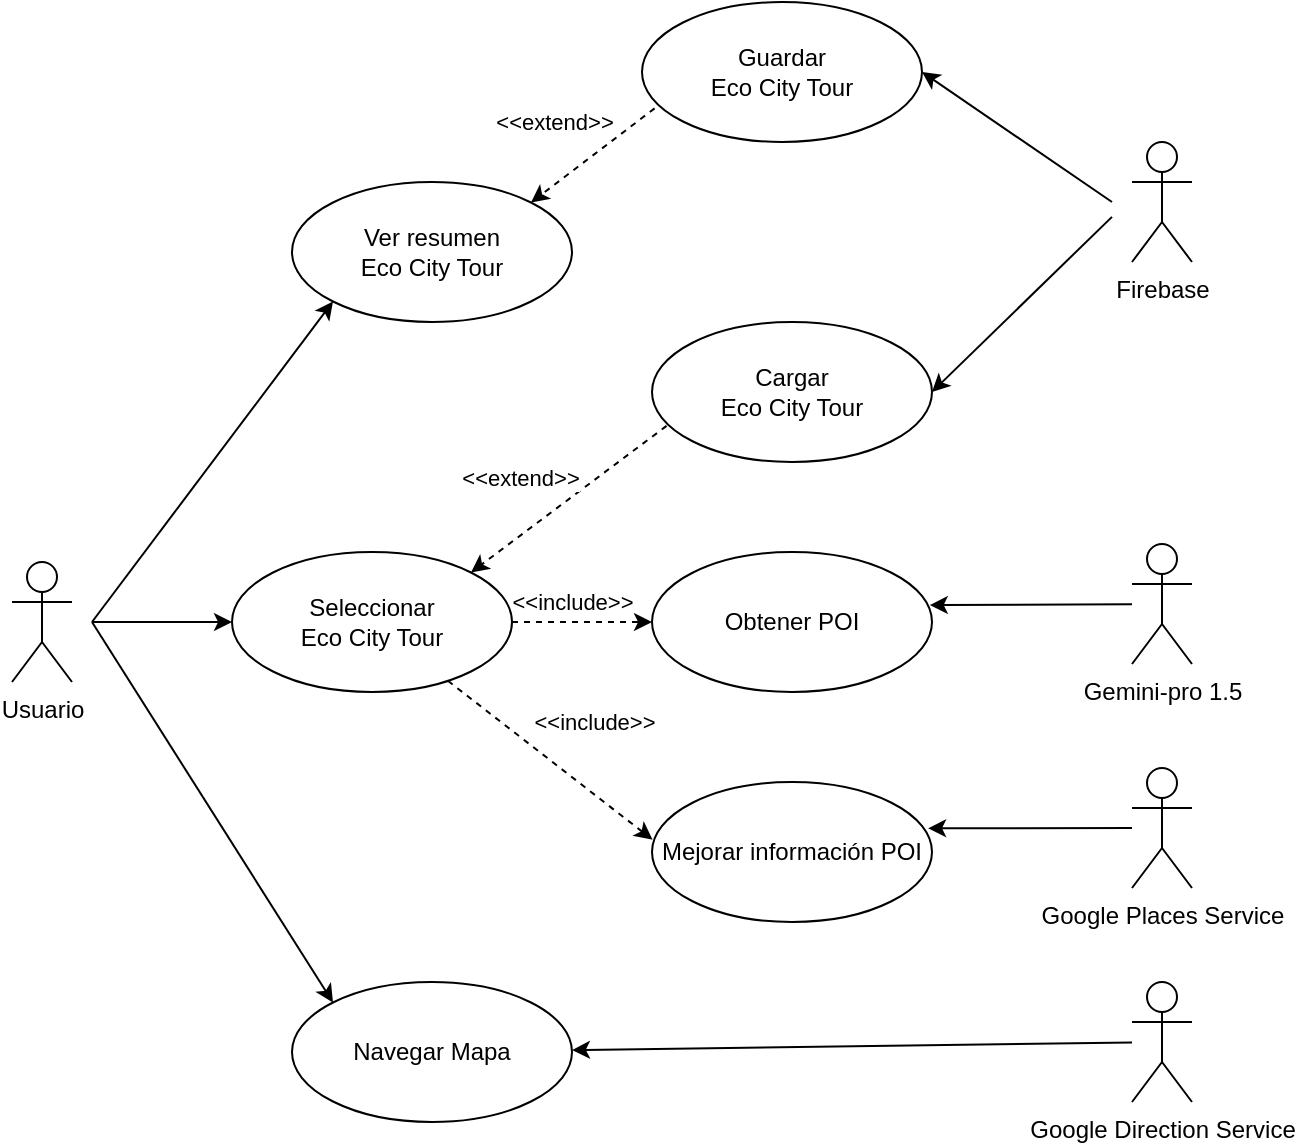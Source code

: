 <mxfile>
    <diagram id="Fiti3ozPqGQEkvfNo6GZ" name="Page-1">
        <mxGraphModel dx="1012" dy="656" grid="1" gridSize="10" guides="1" tooltips="1" connect="1" arrows="1" fold="1" page="1" pageScale="1" pageWidth="850" pageHeight="1100" math="0" shadow="0">
            <root>
                <mxCell id="0"/>
                <mxCell id="1" parent="0"/>
                <mxCell id="26" style="edgeStyle=none;html=1;exitX=1;exitY=0.5;exitDx=0;exitDy=0;entryX=0;entryY=0.5;entryDx=0;entryDy=0;dashed=1;" edge="1" parent="1" source="2" target="6">
                    <mxGeometry relative="1" as="geometry"/>
                </mxCell>
                <mxCell id="27" value="&amp;lt;&amp;lt;include&amp;gt;&amp;gt;" style="edgeLabel;html=1;align=center;verticalAlign=middle;resizable=0;points=[];" vertex="1" connectable="0" parent="26">
                    <mxGeometry x="-0.158" y="1" relative="1" as="geometry">
                        <mxPoint y="-9" as="offset"/>
                    </mxGeometry>
                </mxCell>
                <mxCell id="32" style="edgeStyle=none;html=1;entryX=0.002;entryY=0.412;entryDx=0;entryDy=0;entryPerimeter=0;dashed=1;" edge="1" parent="1" source="2" target="7">
                    <mxGeometry relative="1" as="geometry"/>
                </mxCell>
                <mxCell id="33" value="&amp;lt;&amp;lt;include&amp;gt;&amp;gt;" style="edgeLabel;html=1;align=center;verticalAlign=middle;resizable=0;points=[];" vertex="1" connectable="0" parent="32">
                    <mxGeometry x="-0.384" relative="1" as="geometry">
                        <mxPoint x="41" y="-4" as="offset"/>
                    </mxGeometry>
                </mxCell>
                <mxCell id="2" value="Seleccionar&lt;br&gt;Eco City Tour" style="ellipse;whiteSpace=wrap;html=1;" parent="1" vertex="1">
                    <mxGeometry x="220" y="325" width="140" height="70" as="geometry"/>
                </mxCell>
                <mxCell id="23" style="edgeStyle=none;html=1;entryX=0;entryY=0.5;entryDx=0;entryDy=0;" parent="1" target="2" edge="1">
                    <mxGeometry relative="1" as="geometry">
                        <mxPoint x="150" y="360" as="sourcePoint"/>
                    </mxGeometry>
                </mxCell>
                <mxCell id="24" style="edgeStyle=none;html=1;entryX=0;entryY=0;entryDx=0;entryDy=0;" parent="1" target="4" edge="1">
                    <mxGeometry relative="1" as="geometry">
                        <mxPoint x="150" y="360" as="sourcePoint"/>
                    </mxGeometry>
                </mxCell>
                <mxCell id="25" style="edgeStyle=none;html=1;entryX=0;entryY=1;entryDx=0;entryDy=0;" parent="1" target="5" edge="1">
                    <mxGeometry relative="1" as="geometry">
                        <mxPoint x="150" y="360" as="sourcePoint"/>
                    </mxGeometry>
                </mxCell>
                <mxCell id="3" value="Usuario" style="shape=umlActor;html=1;verticalLabelPosition=bottom;verticalAlign=top;align=center;" parent="1" vertex="1">
                    <mxGeometry x="110" y="330" width="30" height="60" as="geometry"/>
                </mxCell>
                <mxCell id="4" value="Navegar Mapa" style="ellipse;whiteSpace=wrap;html=1;" parent="1" vertex="1">
                    <mxGeometry x="250" y="540" width="140" height="70" as="geometry"/>
                </mxCell>
                <mxCell id="5" value="Ver resumen &lt;br&gt;Eco City Tour" style="ellipse;whiteSpace=wrap;html=1;" parent="1" vertex="1">
                    <mxGeometry x="250" y="140" width="140" height="70" as="geometry"/>
                </mxCell>
                <mxCell id="6" value="Obtener POI" style="ellipse;whiteSpace=wrap;html=1;" parent="1" vertex="1">
                    <mxGeometry x="430" y="325" width="140" height="70" as="geometry"/>
                </mxCell>
                <mxCell id="7" value="Mejorar información POI" style="ellipse;whiteSpace=wrap;html=1;" parent="1" vertex="1">
                    <mxGeometry x="430" y="440" width="140" height="70" as="geometry"/>
                </mxCell>
                <mxCell id="17" style="edgeStyle=none;html=1;entryX=0.992;entryY=0.379;entryDx=0;entryDy=0;entryPerimeter=0;" parent="1" source="8" target="6" edge="1">
                    <mxGeometry relative="1" as="geometry"/>
                </mxCell>
                <mxCell id="8" value="Gemini-pro 1.5" style="shape=umlActor;html=1;verticalLabelPosition=bottom;verticalAlign=top;align=center;" parent="1" vertex="1">
                    <mxGeometry x="670" y="321" width="30" height="60" as="geometry"/>
                </mxCell>
                <mxCell id="18" style="edgeStyle=none;html=1;entryX=0.986;entryY=0.331;entryDx=0;entryDy=0;entryPerimeter=0;" parent="1" source="9" target="7" edge="1">
                    <mxGeometry relative="1" as="geometry"/>
                </mxCell>
                <mxCell id="9" value="Google Places Service" style="shape=umlActor;html=1;verticalLabelPosition=bottom;verticalAlign=top;align=center;" parent="1" vertex="1">
                    <mxGeometry x="670" y="433" width="30" height="60" as="geometry"/>
                </mxCell>
                <mxCell id="41" style="edgeStyle=none;html=1;" edge="1" parent="1" source="11" target="4">
                    <mxGeometry relative="1" as="geometry">
                        <mxPoint x="660" y="620" as="sourcePoint"/>
                    </mxGeometry>
                </mxCell>
                <mxCell id="11" value="Google Direction Service" style="shape=umlActor;html=1;verticalLabelPosition=bottom;verticalAlign=top;align=center;" parent="1" vertex="1">
                    <mxGeometry x="670" y="540" width="30" height="60" as="geometry"/>
                </mxCell>
                <mxCell id="30" style="edgeStyle=none;html=1;entryX=1;entryY=0;entryDx=0;entryDy=0;dashed=1;exitX=0.052;exitY=0.742;exitDx=0;exitDy=0;exitPerimeter=0;" edge="1" parent="1" source="15" target="2">
                    <mxGeometry relative="1" as="geometry"/>
                </mxCell>
                <mxCell id="31" value="&amp;lt;&amp;lt;extend&amp;gt;&amp;gt;" style="edgeLabel;html=1;align=center;verticalAlign=middle;resizable=0;points=[];" vertex="1" connectable="0" parent="30">
                    <mxGeometry x="-0.22" y="-1" relative="1" as="geometry">
                        <mxPoint x="-35" y="-2" as="offset"/>
                    </mxGeometry>
                </mxCell>
                <mxCell id="15" value="Cargar&lt;br&gt;Eco City Tour" style="ellipse;whiteSpace=wrap;html=1;" parent="1" vertex="1">
                    <mxGeometry x="430" y="210" width="140" height="70" as="geometry"/>
                </mxCell>
                <mxCell id="35" style="edgeStyle=none;html=1;entryX=1;entryY=0;entryDx=0;entryDy=0;dashed=1;exitX=0.045;exitY=0.76;exitDx=0;exitDy=0;exitPerimeter=0;" edge="1" parent="1" source="16" target="5">
                    <mxGeometry relative="1" as="geometry"/>
                </mxCell>
                <mxCell id="36" value="&amp;lt;&amp;lt;extend&amp;gt;&amp;gt;" style="edgeLabel;html=1;align=center;verticalAlign=middle;resizable=0;points=[];" vertex="1" connectable="0" parent="35">
                    <mxGeometry x="-0.41" y="1" relative="1" as="geometry">
                        <mxPoint x="-33" y="-8" as="offset"/>
                    </mxGeometry>
                </mxCell>
                <mxCell id="16" value="Guardar&lt;br&gt;Eco City Tour" style="ellipse;whiteSpace=wrap;html=1;" parent="1" vertex="1">
                    <mxGeometry x="425" y="50" width="140" height="70" as="geometry"/>
                </mxCell>
                <mxCell id="39" style="edgeStyle=none;html=1;entryX=1;entryY=0.5;entryDx=0;entryDy=0;" edge="1" parent="1" target="16">
                    <mxGeometry relative="1" as="geometry">
                        <mxPoint x="660" y="150" as="sourcePoint"/>
                    </mxGeometry>
                </mxCell>
                <mxCell id="42" style="edgeStyle=none;html=1;entryX=1;entryY=0.5;entryDx=0;entryDy=0;" edge="1" parent="1" target="15">
                    <mxGeometry relative="1" as="geometry">
                        <mxPoint x="660" y="157.429" as="sourcePoint"/>
                        <mxPoint x="590.0" y="210" as="targetPoint"/>
                    </mxGeometry>
                </mxCell>
                <mxCell id="45" value="Firebase" style="shape=umlActor;html=1;verticalLabelPosition=bottom;verticalAlign=top;align=center;" vertex="1" parent="1">
                    <mxGeometry x="670" y="120" width="30" height="60" as="geometry"/>
                </mxCell>
            </root>
        </mxGraphModel>
    </diagram>
</mxfile>